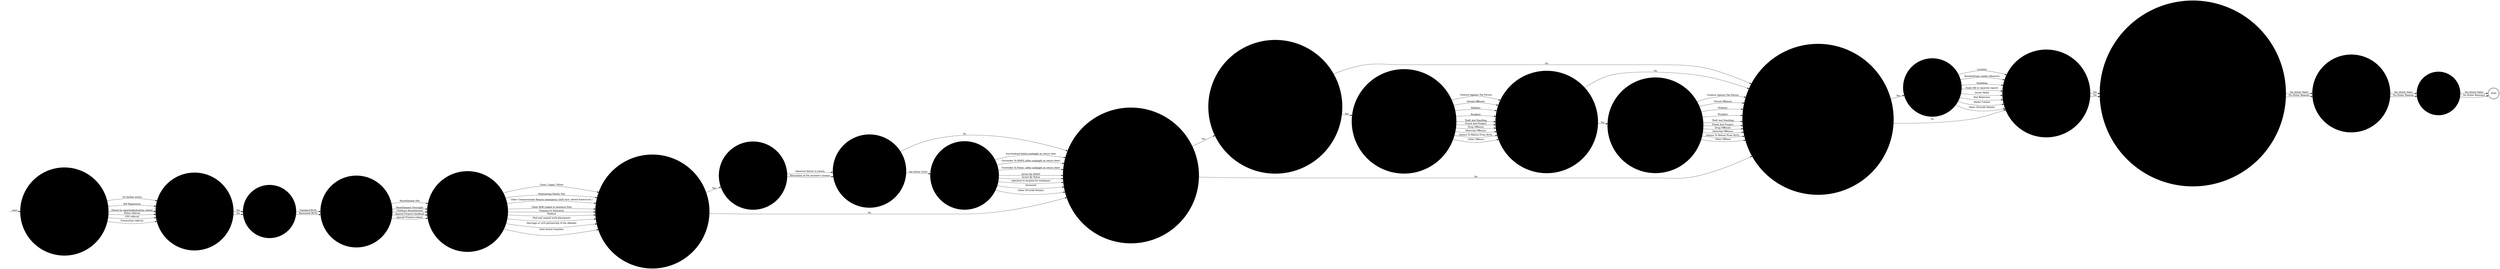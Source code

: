 digraph OLD_TEMPORARY_RELEASE_FAILURE2 {  rankdir=LR;
  node [shape = circle];
  START_NODE [label="", shape=none];
  START_NODE -> 55179 [label = "start"];
  END_NODE [label="END", shape="doublecircle"];
  55179 [label = "What was the main management outcome of the incident?", style="filled", color="#DDD"];
  55179 -> 55180 [label = "No further action", style="filled", color="#DDD"];
  55179 -> 55180 [label = "IEP Regression", style="filled", color="#DDD"];
  55179 -> 55180 [label = "Placed on report/adjudication referal", style="filled", color="#DDD"];
  55179 -> 55180 [label = "Police referral", style="filled", color="#DDD"];
  55179 -> 55180 [label = "CPS referral", style="filled", color="#DDD"];
  55179 -> 55180 [label = "Prosecution referral", style="filled", color="#DDD"];
  55180 [label = "Is any member of staff facing disciplinary charges?", style="filled", color="#DDD"];
  55180 -> 55181 [label = "Yes", style="filled", color="#DDD"];
  55180 -> 55181 [label = "No", style="filled", color="#DDD"];
  55181 [label = "Was ROTL standard or restricted?", style="filled", color="#DDD"];
  55181 -> 55182 [label = "Standard ROTL", style="filled", color="#DDD"];
  55181 -> 55182 [label = "Restricted ROTL", style="filled", color="#DDD"];
  55182 [label = "What type of temporary licence was breached?", style="filled", color="#DDD"];
  55182 -> 55183 [label = "Resettlement Day", style="filled", color="#DDD"];
  55182 -> 55183 [label = "Resettlement Overnight", style="filled", color="#DDD"];
  55182 -> 55183 [label = "Childcare Resettlement", style="filled", color="#DDD"];
  55182 -> 55183 [label = "Special Purpose (medical)", style="filled", color="#DDD"];
  55182 -> 55183 [label = "Special Purpose (other)", style="filled", color="#DDD"];
  55183 [label = "What was the specific purpose of temporary release?", style="filled", color="#DDD"];
  55183 -> 55184 [label = "Court / Legal / Police", style="filled", color="#DDD"];
  55183 -> 55184 [label = "Maintaining Family Ties", style="filled", color="#DDD"];
  55183 -> 55184 [label = "Other Compassionate Reason (emergency child care, attend funeral etc.)", style="filled", color="#DDD"];
  55183 -> 55184 [label = "Other RDR Linked to Sentence Plan", style="filled", color="#DDD"];
  55183 -> 55184 [label = "Training Or Education", style="filled", color="#DDD"];
  55183 -> 55184 [label = "Medical", style="filled", color="#DDD"];
  55183 -> 55184 [label = "Paid and unpaid work placements", style="filled", color="#DDD"];
  55183 -> 55184 [label = "Marriage or civil partnership of the offender", style="filled", color="#DDD"];
  55183 -> 55184 [label = "Inter-prison transfers", style="filled", color="#DDD"];
  55184 [label = "Were UAL contingency plans (including notification to the police) activated?", style="filled", color="#DDD"];
  55184 -> 55185 [label = "Yes", style="filled", color="#DDD"];
  55184 -> 55188 [label = "No", style="filled", color="#DDD"];
  55185 [label = "Why were UAL contingency plans activated?", style="filled", color="#DDD"];
  55185 -> 55186 [label = "Apparent failure to return", style="filled", color="#DDD"];
  55185 -> 55186 [label = "Revocation of the prisoner's licence", style="filled", color="#DDD"];
  55186 [label = "Has the prisoner surrendered/been recaptured?", style="filled", color="#DDD"];
  55186 -> 55187 [label = "Yes (Enter Date)", style="filled", color="#DDD"];
  55186 -> 55188 [label = "No", style="filled", color="#DDD"];
  55187 [label = "How did prisoner surrender/get recaptured?", style="filled", color="#DDD"];
  55187 -> 55188 [label = "Surrendered before midnight on return date", style="filled", color="#DDD"];
  55187 -> 55188 [label = "Surrender To HMPS (after midnight on return date)", style="filled", color="#DDD"];
  55187 -> 55188 [label = "Surrender To Police  (after midnight on return date)", style="filled", color="#DDD"];
  55187 -> 55188 [label = "Arrest By HMPS", style="filled", color="#DDD"];
  55187 -> 55188 [label = "Arrest By Police", style="filled", color="#DDD"];
  55187 -> 55188 [label = "Admitted to hospital for treatment", style="filled", color="#DDD"];
  55187 -> 55188 [label = "Deceased", style="filled", color="#DDD"];
  55187 -> 55188 [label = "Other (Provide Details)", style="filled", color="#DDD"];
  55188 [label = "Was the prisoner arrested for an offence allegedly committed whilst temporarily released?", style="filled", color="#DDD"];
  55188 -> 55189 [label = "Yes", style="filled", color="#DDD"];
  55188 -> 55193 [label = "No", style="filled", color="#DDD"];
  55189 [label = "Has the prisoner been charged with any offence (include the offence of failure to return)?", style="filled", color="#DDD"];
  55189 -> 55190 [label = "Yes", style="filled", color="#DDD"];
  55189 -> 55193 [label = "No", style="filled", color="#DDD"];
  55190 [label = "With what type of offence or offences has the prisoner been charged?", style="filled", color="#DDD"];
  55190 -> 55191 [label = "Violence Against The Person", style="filled", color="#DDD"];
  55190 -> 55191 [label = "Sexual Offences", style="filled", color="#DDD"];
  55190 -> 55191 [label = "Robbery", style="filled", color="#DDD"];
  55190 -> 55191 [label = "Burglary", style="filled", color="#DDD"];
  55190 -> 55191 [label = "Theft And Handling", style="filled", color="#DDD"];
  55190 -> 55191 [label = "Fraud And Forgery", style="filled", color="#DDD"];
  55190 -> 55191 [label = "Drug Offences", style="filled", color="#DDD"];
  55190 -> 55191 [label = "Motoring Offences", style="filled", color="#DDD"];
  55190 -> 55191 [label = "Failure To Return From ROTL", style="filled", color="#DDD"];
  55190 -> 55191 [label = "Other Offence", style="filled", color="#DDD"];
  55191 [label = "Has the prisoner been found guilty of offences committed on ROTL?", style="filled", color="#DDD"];
  55191 -> 55192 [label = "Yes", style="filled", color="#DDD"];
  55191 -> 55193 [label = "No", style="filled", color="#DDD"];
  55192 [label = "What offence or offences has the prisoner been found guilty of?", style="filled", color="#DDD"];
  55192 -> 55193 [label = "Violence Against The Person", style="filled", color="#DDD"];
  55192 -> 55193 [label = "Sexual Offences", style="filled", color="#DDD"];
  55192 -> 55193 [label = "Robbery", style="filled", color="#DDD"];
  55192 -> 55193 [label = "Burglary", style="filled", color="#DDD"];
  55192 -> 55193 [label = "Theft And Handling", style="filled", color="#DDD"];
  55192 -> 55193 [label = "Fraud And Forgery", style="filled", color="#DDD"];
  55192 -> 55193 [label = "Drug Offences", style="filled", color="#DDD"];
  55192 -> 55193 [label = "Motoring Offences", style="filled", color="#DDD"];
  55192 -> 55193 [label = "Failure To Return From ROTL", style="filled", color="#DDD"];
  55192 -> 55193 [label = "Other Offence", style="filled", color="#DDD"];
  55193 [label = "Was any part of the failure failing to comply with any other licence conditions (standard or bespoke)?", style="filled", color="#DDD"];
  55193 -> 55194 [label = "Yes", style="filled", color="#DDD"];
  55193 -> 55195 [label = "No", style="filled", color="#DDD"];
  55194 [label = "Please specify which conditions apply", style="filled", color="#DDD"];
  55194 -> 55195 [label = "Location", style="filled", color="#DDD"];
  55194 -> 55195 [label = "Alcohol/drugs (under influence)", style="filled", color="#DDD"];
  55194 -> 55195 [label = "Gambling", style="filled", color="#DDD"];
  55194 -> 55195 [label = "Finds (fill in separate report)", style="filled", color="#DDD"];
  55194 -> 55195 [label = "Social Media", style="filled", color="#DDD"];
  55194 -> 55195 [label = "Bad Behaviour", style="filled", color="#DDD"];
  55194 -> 55195 [label = "Media Contact", style="filled", color="#DDD"];
  55194 -> 55195 [label = "Other (Provide Details)", style="filled", color="#DDD"];
  55195 [label = "Was failure due to matters beyond the prisoner’s control?", style="filled", color="#DDD"];
  55195 -> 55196 [label = "Yes", style="filled", color="#DDD"];
  55195 -> 55196 [label = "No", style="filled", color="#DDD"];
  55196 [label = "Have SFO team, offender manager in the community, victim liaison officer and employer (where appropriate) been informed?", style="filled", color="#DDD"];
  55196 -> 55197 [label = "Yes (Enter Date)", style="filled", color="#DDD"];
  55196 -> 55197 [label = "No (Enter Reason)", style="filled", color="#DDD"];
  55197 [label = "Has the deputy director of custody been informed?", style="filled", color="#DDD"];
  55197 -> 55198 [label = "Yes (Enter Date)", style="filled", color="#DDD"];
  55197 -> 55198 [label = "No (Enter Reason)", style="filled", color="#DDD"];
  55198 [label = "Have PPCS been informed?", style="filled", color="#DDD"];
  55198 -> END_NODE [label = "Yes (Enter Date)", style="filled", color="#DDD"];
  55198 -> END_NODE [label = "No (Enter Reasons)", style="filled", color="#DDD"];
}

